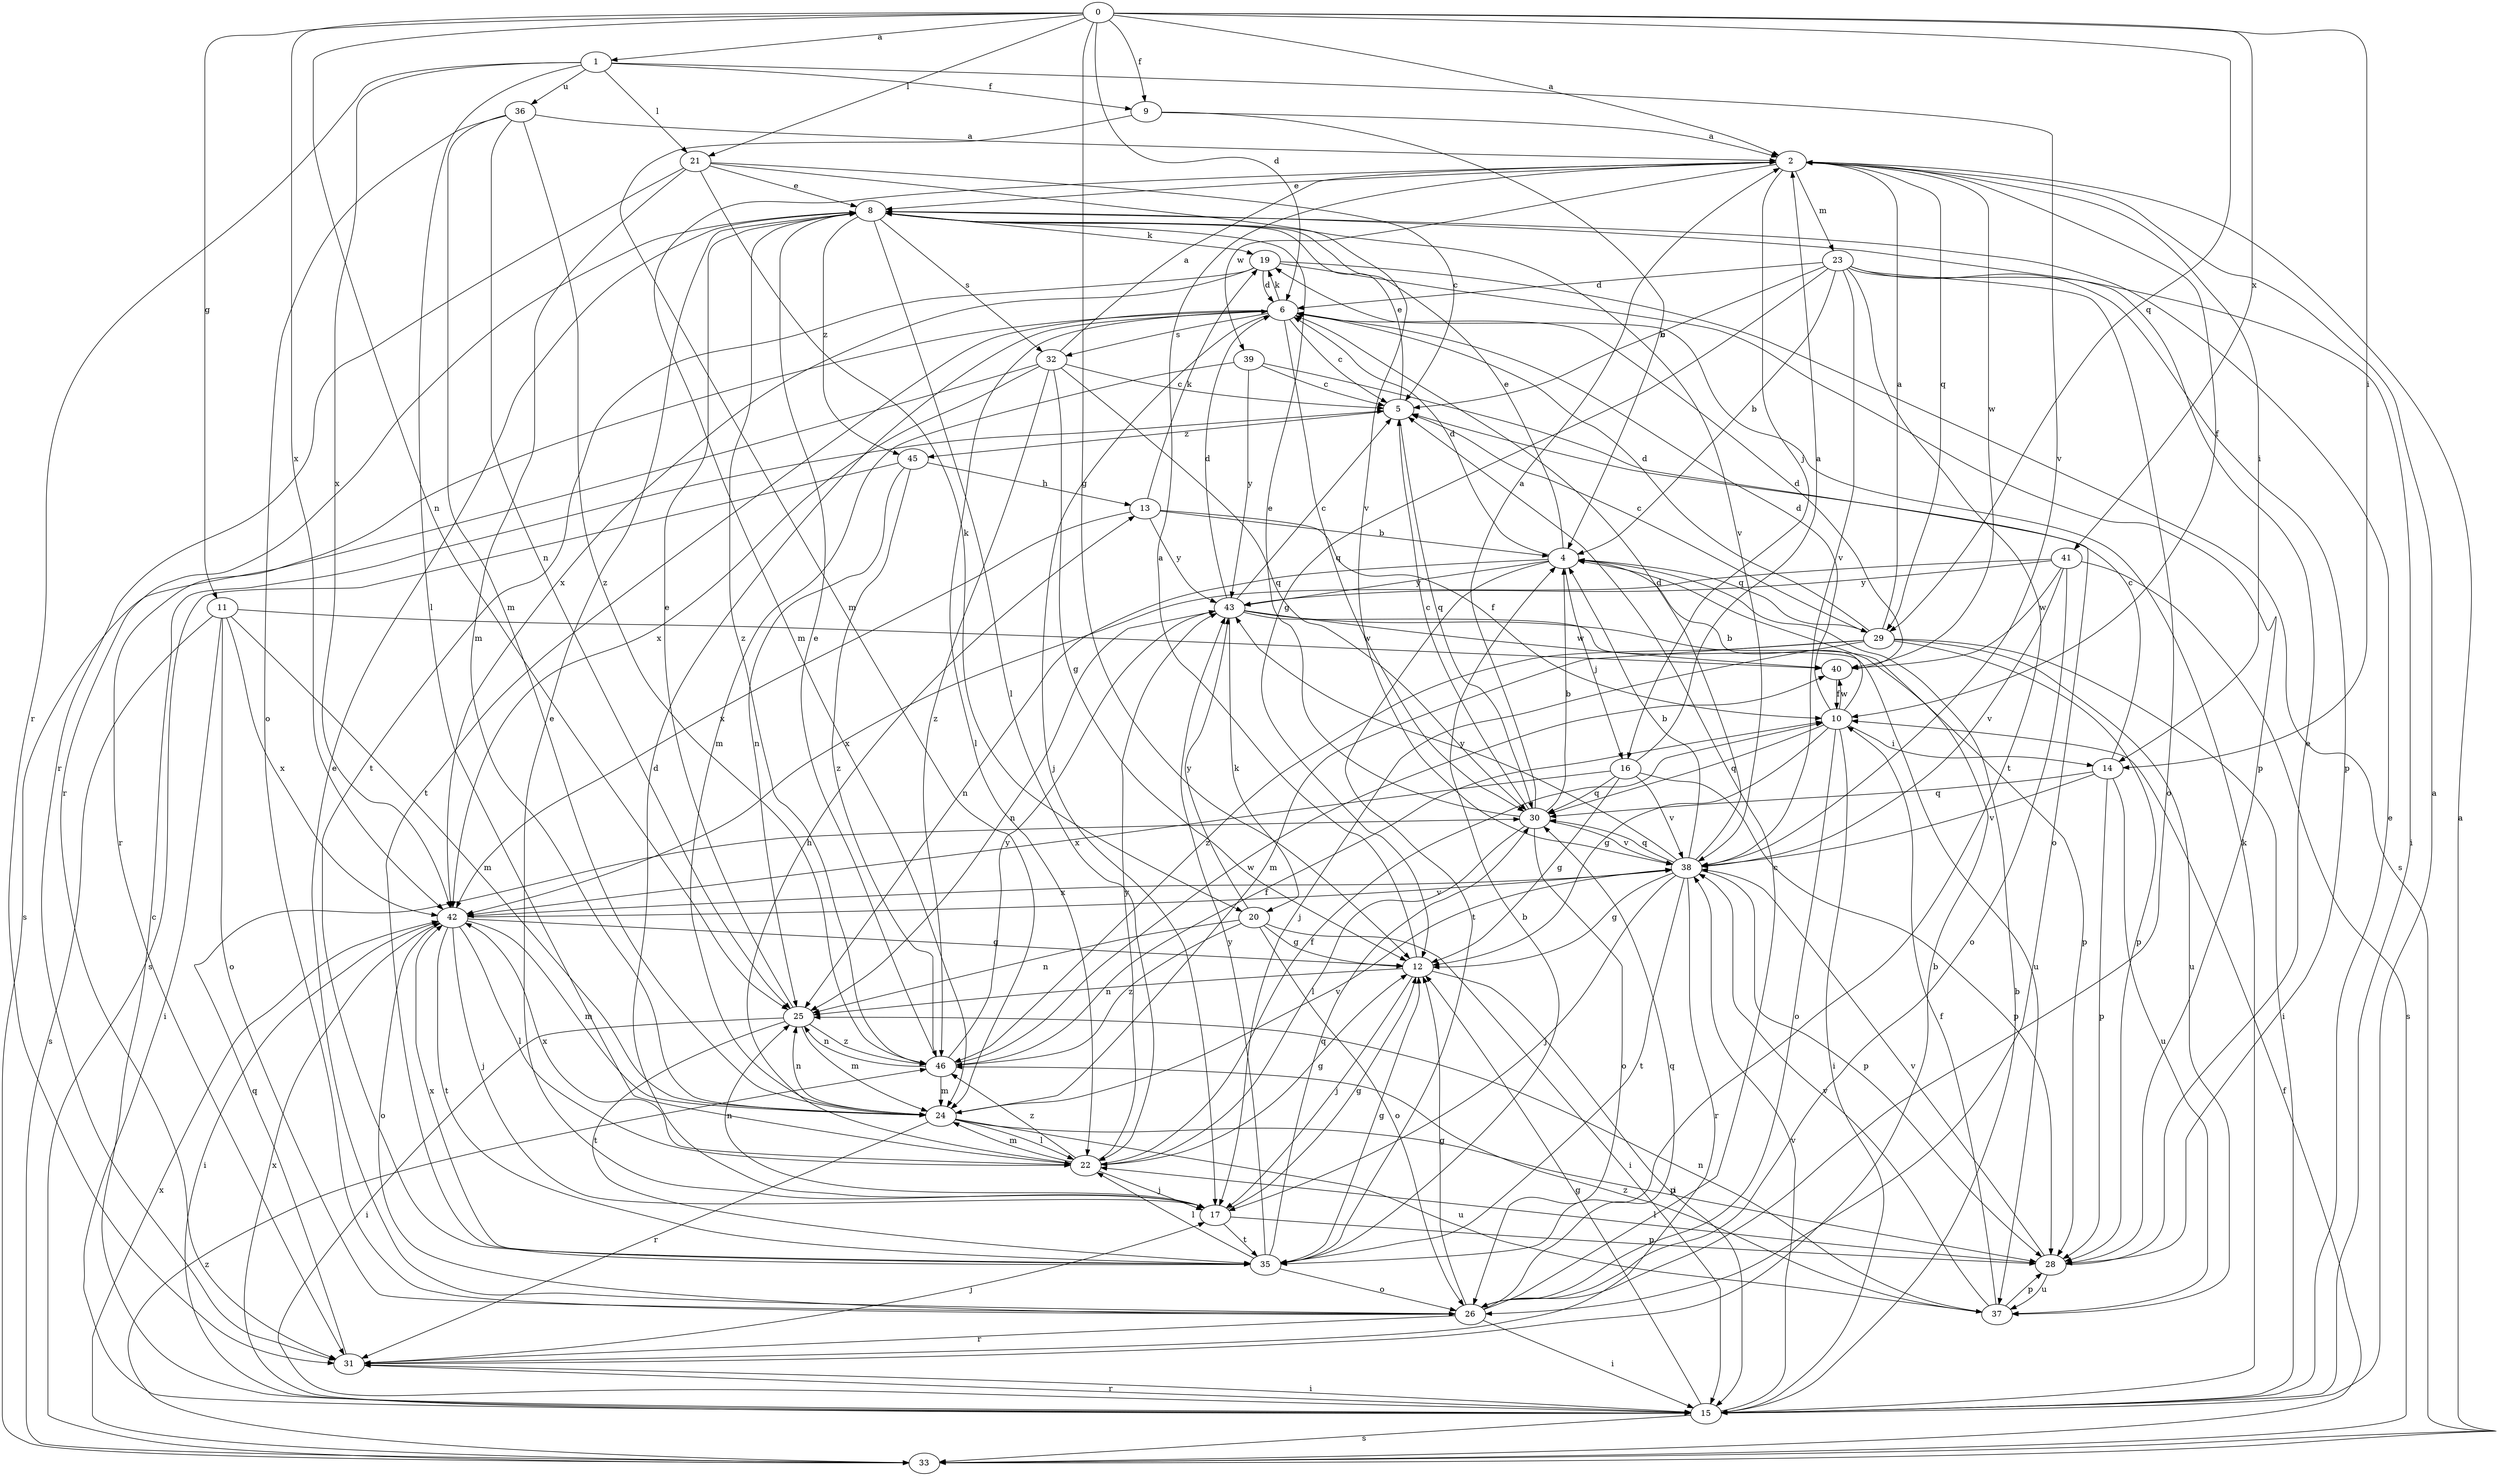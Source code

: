 strict digraph  {
0;
1;
2;
4;
5;
6;
8;
9;
10;
11;
12;
13;
14;
15;
16;
17;
19;
20;
21;
22;
23;
24;
25;
26;
28;
29;
30;
31;
32;
33;
35;
36;
37;
38;
39;
40;
41;
42;
43;
45;
46;
0 -> 1  [label=a];
0 -> 2  [label=a];
0 -> 6  [label=d];
0 -> 9  [label=f];
0 -> 11  [label=g];
0 -> 12  [label=g];
0 -> 14  [label=i];
0 -> 21  [label=l];
0 -> 25  [label=n];
0 -> 29  [label=q];
0 -> 41  [label=x];
0 -> 42  [label=x];
1 -> 9  [label=f];
1 -> 21  [label=l];
1 -> 22  [label=l];
1 -> 31  [label=r];
1 -> 36  [label=u];
1 -> 38  [label=v];
1 -> 42  [label=x];
2 -> 8  [label=e];
2 -> 10  [label=f];
2 -> 14  [label=i];
2 -> 16  [label=j];
2 -> 23  [label=m];
2 -> 24  [label=m];
2 -> 29  [label=q];
2 -> 39  [label=w];
2 -> 40  [label=w];
4 -> 6  [label=d];
4 -> 8  [label=e];
4 -> 16  [label=j];
4 -> 25  [label=n];
4 -> 29  [label=q];
4 -> 35  [label=t];
4 -> 43  [label=y];
5 -> 8  [label=e];
5 -> 30  [label=q];
5 -> 45  [label=z];
6 -> 5  [label=c];
6 -> 17  [label=j];
6 -> 19  [label=k];
6 -> 22  [label=l];
6 -> 30  [label=q];
6 -> 31  [label=r];
6 -> 32  [label=s];
6 -> 35  [label=t];
8 -> 19  [label=k];
8 -> 22  [label=l];
8 -> 31  [label=r];
8 -> 32  [label=s];
8 -> 38  [label=v];
8 -> 45  [label=z];
8 -> 46  [label=z];
9 -> 2  [label=a];
9 -> 4  [label=b];
9 -> 24  [label=m];
10 -> 4  [label=b];
10 -> 6  [label=d];
10 -> 12  [label=g];
10 -> 14  [label=i];
10 -> 15  [label=i];
10 -> 26  [label=o];
10 -> 30  [label=q];
10 -> 40  [label=w];
11 -> 15  [label=i];
11 -> 24  [label=m];
11 -> 26  [label=o];
11 -> 33  [label=s];
11 -> 40  [label=w];
11 -> 42  [label=x];
12 -> 2  [label=a];
12 -> 15  [label=i];
12 -> 17  [label=j];
12 -> 25  [label=n];
13 -> 4  [label=b];
13 -> 10  [label=f];
13 -> 19  [label=k];
13 -> 42  [label=x];
13 -> 43  [label=y];
14 -> 5  [label=c];
14 -> 28  [label=p];
14 -> 30  [label=q];
14 -> 37  [label=u];
14 -> 38  [label=v];
15 -> 2  [label=a];
15 -> 4  [label=b];
15 -> 5  [label=c];
15 -> 8  [label=e];
15 -> 12  [label=g];
15 -> 19  [label=k];
15 -> 31  [label=r];
15 -> 33  [label=s];
15 -> 38  [label=v];
15 -> 42  [label=x];
16 -> 2  [label=a];
16 -> 12  [label=g];
16 -> 28  [label=p];
16 -> 30  [label=q];
16 -> 38  [label=v];
16 -> 42  [label=x];
17 -> 6  [label=d];
17 -> 8  [label=e];
17 -> 12  [label=g];
17 -> 25  [label=n];
17 -> 28  [label=p];
17 -> 35  [label=t];
19 -> 6  [label=d];
19 -> 28  [label=p];
19 -> 33  [label=s];
19 -> 35  [label=t];
19 -> 42  [label=x];
20 -> 12  [label=g];
20 -> 15  [label=i];
20 -> 25  [label=n];
20 -> 26  [label=o];
20 -> 43  [label=y];
20 -> 46  [label=z];
21 -> 5  [label=c];
21 -> 8  [label=e];
21 -> 20  [label=k];
21 -> 24  [label=m];
21 -> 31  [label=r];
21 -> 38  [label=v];
22 -> 10  [label=f];
22 -> 12  [label=g];
22 -> 13  [label=h];
22 -> 17  [label=j];
22 -> 24  [label=m];
22 -> 42  [label=x];
22 -> 43  [label=y];
22 -> 46  [label=z];
23 -> 4  [label=b];
23 -> 5  [label=c];
23 -> 6  [label=d];
23 -> 12  [label=g];
23 -> 15  [label=i];
23 -> 26  [label=o];
23 -> 28  [label=p];
23 -> 35  [label=t];
23 -> 38  [label=v];
24 -> 22  [label=l];
24 -> 25  [label=n];
24 -> 28  [label=p];
24 -> 31  [label=r];
24 -> 37  [label=u];
24 -> 38  [label=v];
25 -> 8  [label=e];
25 -> 15  [label=i];
25 -> 24  [label=m];
25 -> 35  [label=t];
25 -> 46  [label=z];
26 -> 5  [label=c];
26 -> 8  [label=e];
26 -> 12  [label=g];
26 -> 15  [label=i];
26 -> 30  [label=q];
26 -> 31  [label=r];
28 -> 8  [label=e];
28 -> 22  [label=l];
28 -> 37  [label=u];
28 -> 38  [label=v];
29 -> 2  [label=a];
29 -> 5  [label=c];
29 -> 6  [label=d];
29 -> 15  [label=i];
29 -> 17  [label=j];
29 -> 24  [label=m];
29 -> 28  [label=p];
29 -> 37  [label=u];
29 -> 46  [label=z];
30 -> 2  [label=a];
30 -> 4  [label=b];
30 -> 5  [label=c];
30 -> 8  [label=e];
30 -> 22  [label=l];
30 -> 26  [label=o];
30 -> 38  [label=v];
31 -> 4  [label=b];
31 -> 15  [label=i];
31 -> 17  [label=j];
31 -> 30  [label=q];
32 -> 2  [label=a];
32 -> 5  [label=c];
32 -> 12  [label=g];
32 -> 30  [label=q];
32 -> 33  [label=s];
32 -> 42  [label=x];
32 -> 46  [label=z];
33 -> 2  [label=a];
33 -> 10  [label=f];
33 -> 42  [label=x];
33 -> 46  [label=z];
35 -> 4  [label=b];
35 -> 12  [label=g];
35 -> 22  [label=l];
35 -> 26  [label=o];
35 -> 30  [label=q];
35 -> 42  [label=x];
35 -> 43  [label=y];
36 -> 2  [label=a];
36 -> 24  [label=m];
36 -> 25  [label=n];
36 -> 26  [label=o];
36 -> 46  [label=z];
37 -> 10  [label=f];
37 -> 25  [label=n];
37 -> 28  [label=p];
37 -> 38  [label=v];
37 -> 46  [label=z];
38 -> 4  [label=b];
38 -> 6  [label=d];
38 -> 12  [label=g];
38 -> 17  [label=j];
38 -> 28  [label=p];
38 -> 30  [label=q];
38 -> 31  [label=r];
38 -> 35  [label=t];
38 -> 42  [label=x];
38 -> 43  [label=y];
39 -> 5  [label=c];
39 -> 24  [label=m];
39 -> 26  [label=o];
39 -> 43  [label=y];
40 -> 6  [label=d];
40 -> 10  [label=f];
41 -> 26  [label=o];
41 -> 33  [label=s];
41 -> 38  [label=v];
41 -> 40  [label=w];
41 -> 42  [label=x];
41 -> 43  [label=y];
42 -> 12  [label=g];
42 -> 15  [label=i];
42 -> 17  [label=j];
42 -> 22  [label=l];
42 -> 24  [label=m];
42 -> 26  [label=o];
42 -> 35  [label=t];
42 -> 38  [label=v];
43 -> 5  [label=c];
43 -> 6  [label=d];
43 -> 20  [label=k];
43 -> 25  [label=n];
43 -> 28  [label=p];
43 -> 37  [label=u];
43 -> 40  [label=w];
45 -> 13  [label=h];
45 -> 25  [label=n];
45 -> 33  [label=s];
45 -> 46  [label=z];
46 -> 8  [label=e];
46 -> 10  [label=f];
46 -> 24  [label=m];
46 -> 25  [label=n];
46 -> 40  [label=w];
46 -> 43  [label=y];
}
